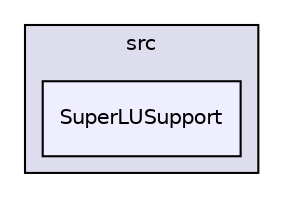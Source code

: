 digraph "include/Eigen/src/SuperLUSupport" {
  compound=true
  node [ fontsize="10", fontname="Helvetica"];
  edge [ labelfontsize="10", labelfontname="Helvetica"];
  subgraph clusterdir_17db75917637b7e81f1284e33243b998 {
    graph [ bgcolor="#ddddee", pencolor="black", label="src" fontname="Helvetica", fontsize="10", URL="dir_17db75917637b7e81f1284e33243b998.html"]
  dir_5161d447465d13fedacdecb58563575f [shape=box, label="SuperLUSupport", style="filled", fillcolor="#eeeeff", pencolor="black", URL="dir_5161d447465d13fedacdecb58563575f.html"];
  }
}
